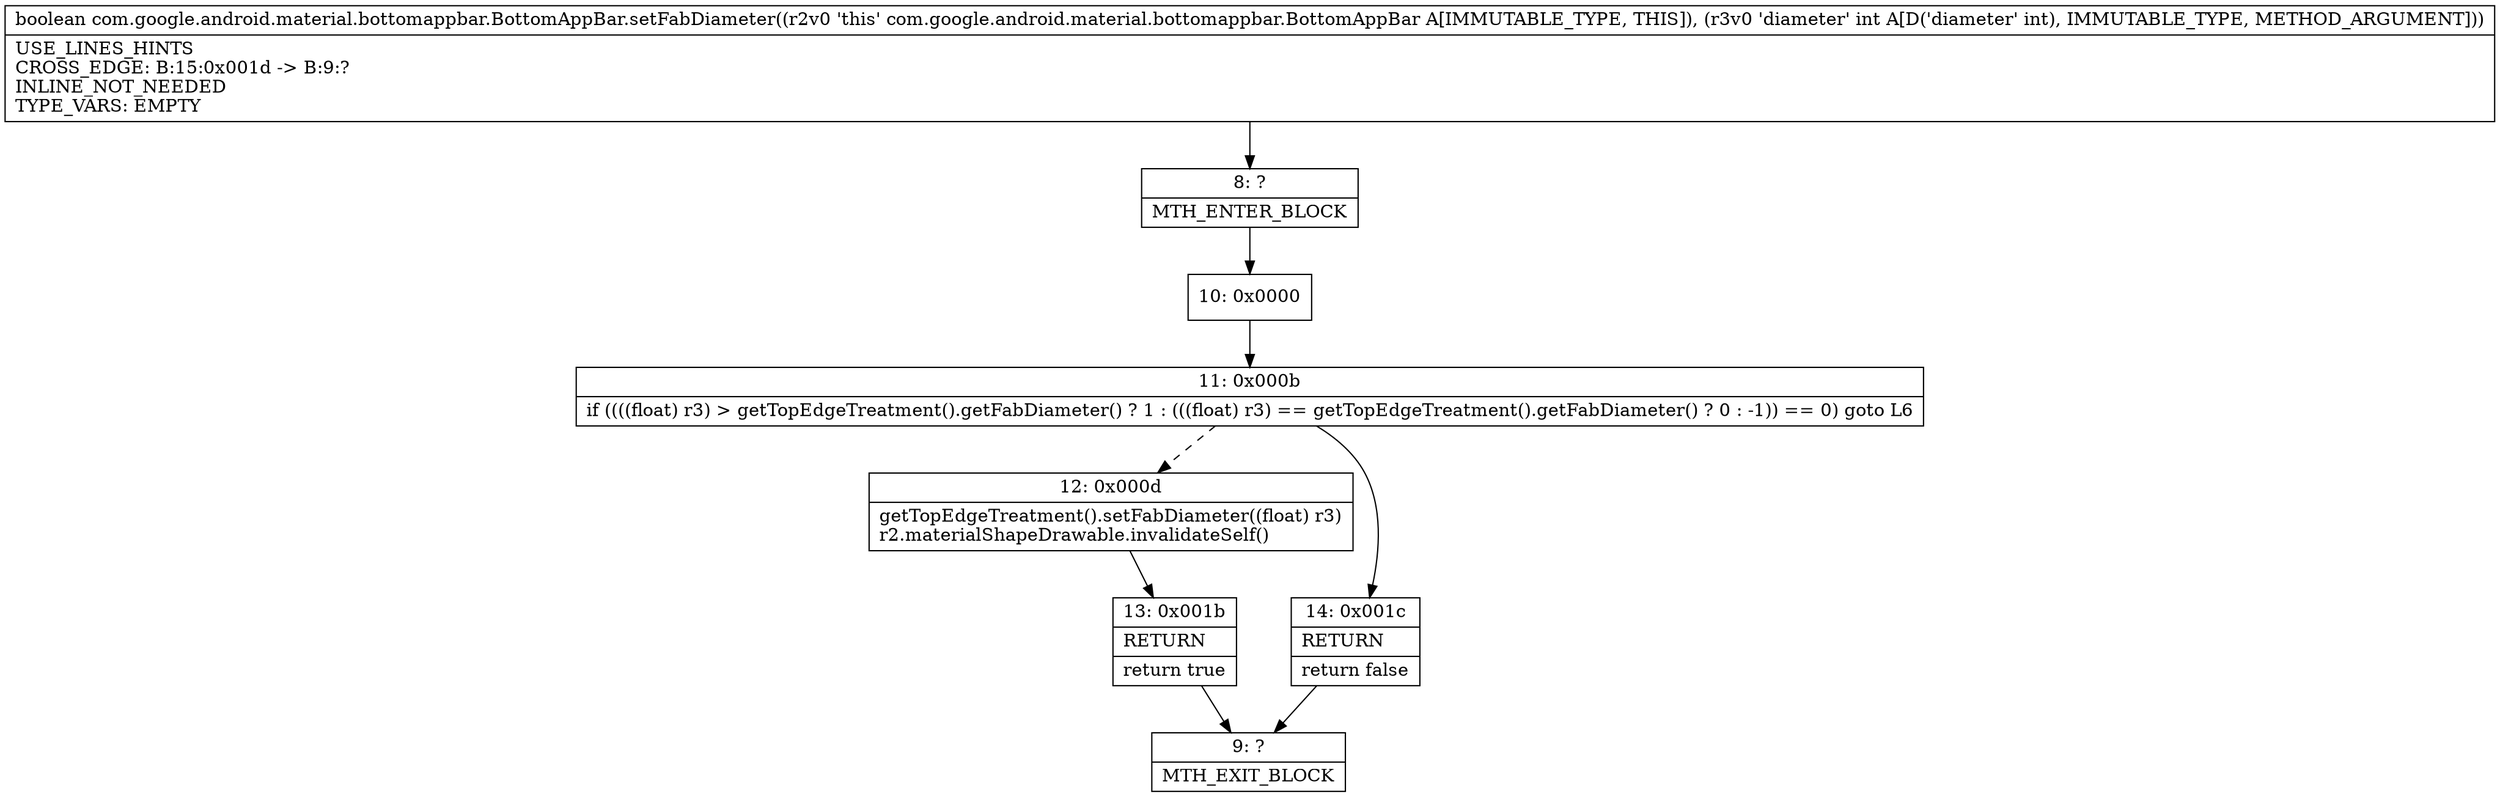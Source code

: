 digraph "CFG forcom.google.android.material.bottomappbar.BottomAppBar.setFabDiameter(I)Z" {
Node_8 [shape=record,label="{8\:\ ?|MTH_ENTER_BLOCK\l}"];
Node_10 [shape=record,label="{10\:\ 0x0000}"];
Node_11 [shape=record,label="{11\:\ 0x000b|if ((((float) r3) \> getTopEdgeTreatment().getFabDiameter() ? 1 : (((float) r3) == getTopEdgeTreatment().getFabDiameter() ? 0 : \-1)) == 0) goto L6\l}"];
Node_12 [shape=record,label="{12\:\ 0x000d|getTopEdgeTreatment().setFabDiameter((float) r3)\lr2.materialShapeDrawable.invalidateSelf()\l}"];
Node_13 [shape=record,label="{13\:\ 0x001b|RETURN\l|return true\l}"];
Node_9 [shape=record,label="{9\:\ ?|MTH_EXIT_BLOCK\l}"];
Node_14 [shape=record,label="{14\:\ 0x001c|RETURN\l|return false\l}"];
MethodNode[shape=record,label="{boolean com.google.android.material.bottomappbar.BottomAppBar.setFabDiameter((r2v0 'this' com.google.android.material.bottomappbar.BottomAppBar A[IMMUTABLE_TYPE, THIS]), (r3v0 'diameter' int A[D('diameter' int), IMMUTABLE_TYPE, METHOD_ARGUMENT]))  | USE_LINES_HINTS\lCROSS_EDGE: B:15:0x001d \-\> B:9:?\lINLINE_NOT_NEEDED\lTYPE_VARS: EMPTY\l}"];
MethodNode -> Node_8;Node_8 -> Node_10;
Node_10 -> Node_11;
Node_11 -> Node_12[style=dashed];
Node_11 -> Node_14;
Node_12 -> Node_13;
Node_13 -> Node_9;
Node_14 -> Node_9;
}

